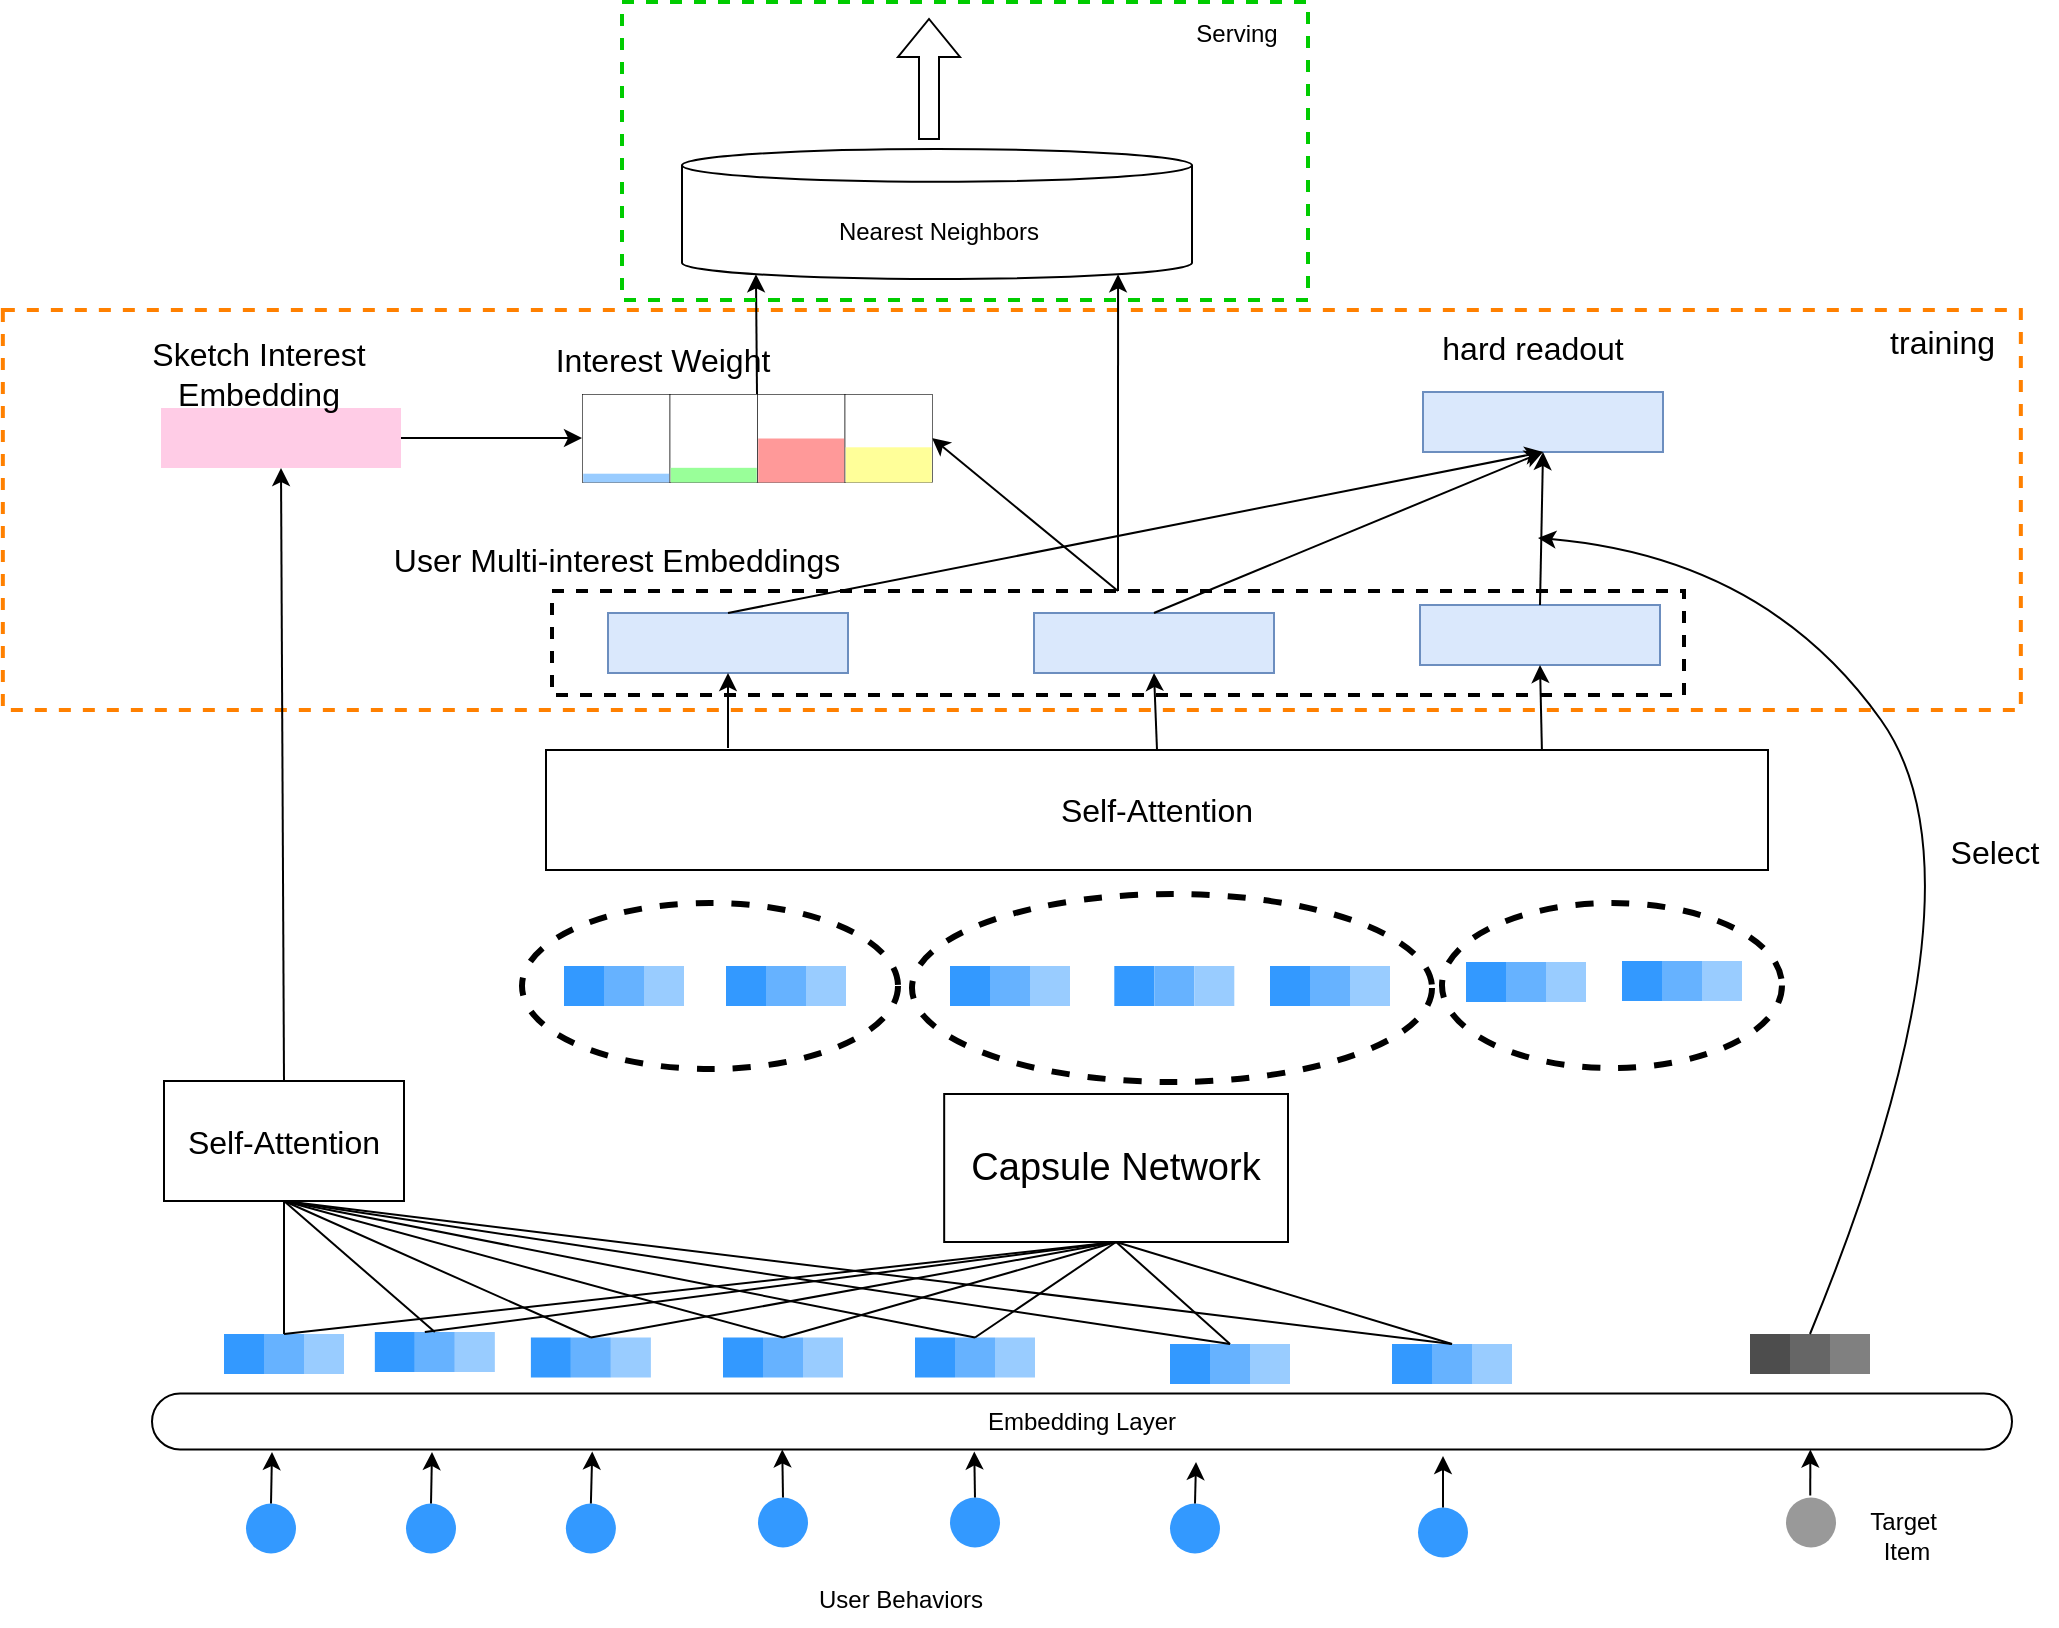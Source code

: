 <mxfile version="24.2.3" type="github">
  <diagram id="xxs9f7XkWUvfaM0idZEA" name="第 1 页">
    <mxGraphModel dx="1449" dy="862" grid="0" gridSize="10" guides="1" tooltips="1" connect="1" arrows="0" fold="1" page="1" pageScale="1" pageWidth="1169" pageHeight="827" math="0" shadow="0">
      <root>
        <mxCell id="0" />
        <mxCell id="1" parent="0" />
        <mxCell id="RtRES47J5Ojtq-fYCREe-252" value="" style="rounded=0;whiteSpace=wrap;html=1;dashed=1;strokeWidth=2;fillColor=none;strokeColor=#FF8000;" vertex="1" parent="1">
          <mxGeometry x="19.42" y="159" width="1009" height="200" as="geometry" />
        </mxCell>
        <mxCell id="RtRES47J5Ojtq-fYCREe-196" value="" style="group" vertex="1" connectable="0" parent="1">
          <mxGeometry x="330.5" y="6.0" width="339" height="160.0" as="geometry" />
        </mxCell>
        <mxCell id="RtRES47J5Ojtq-fYCREe-189" value="Serving" style="text;html=1;align=center;verticalAlign=middle;resizable=0;points=[];autosize=1;strokeColor=none;fillColor=none;" vertex="1" parent="RtRES47J5Ojtq-fYCREe-196">
          <mxGeometry x="275.5" y="1.99" width="59" height="26" as="geometry" />
        </mxCell>
        <mxCell id="RtRES47J5Ojtq-fYCREe-190" value="" style="shape=flexArrow;endArrow=classic;html=1;rounded=0;" edge="1" parent="RtRES47J5Ojtq-fYCREe-196">
          <mxGeometry width="50" height="50" relative="1" as="geometry">
            <mxPoint x="152" y="67.99" as="sourcePoint" />
            <mxPoint x="152" y="6.99" as="targetPoint" />
          </mxGeometry>
        </mxCell>
        <mxCell id="RtRES47J5Ojtq-fYCREe-191" value="" style="group" vertex="1" connectable="0" parent="RtRES47J5Ojtq-fYCREe-196">
          <mxGeometry x="28.5" y="72.5" width="255" height="65" as="geometry" />
        </mxCell>
        <mxCell id="RtRES47J5Ojtq-fYCREe-192" value="" style="shape=cylinder3;whiteSpace=wrap;html=1;boundedLbl=1;backgroundOutline=1;size=8.176;" vertex="1" parent="RtRES47J5Ojtq-fYCREe-191">
          <mxGeometry width="255" height="65" as="geometry" />
        </mxCell>
        <mxCell id="RtRES47J5Ojtq-fYCREe-193" value="Nearest N&lt;span style=&quot;background-color: initial;&quot;&gt;eighbors&lt;/span&gt;" style="text;html=1;align=center;verticalAlign=middle;resizable=0;points=[];autosize=1;strokeColor=none;fillColor=none;" vertex="1" parent="RtRES47J5Ojtq-fYCREe-191">
          <mxGeometry x="68.999" y="28.51" width="118" height="26" as="geometry" />
        </mxCell>
        <mxCell id="RtRES47J5Ojtq-fYCREe-122" value="" style="ellipse;whiteSpace=wrap;html=1;dashed=1;shadow=0;strokeWidth=3;fillColor=none;" vertex="1" parent="1">
          <mxGeometry x="739" y="455.5" width="170" height="82.5" as="geometry" />
        </mxCell>
        <mxCell id="eZbzr1Br7c3N-v60xn89-15" value="User Behaviors" style="text;html=1;align=center;verticalAlign=middle;resizable=0;points=[];autosize=1;strokeColor=none;fillColor=none;rotation=0;" parent="1" vertex="1">
          <mxGeometry x="418" y="791" width="100" height="26" as="geometry" />
        </mxCell>
        <mxCell id="4Mn8asKNzj84r8SPvgYz-38" value="" style="ellipse;whiteSpace=wrap;html=1;aspect=fixed;fillColor=#3399FF;strokeColor=none;container=0;" parent="1" vertex="1">
          <mxGeometry x="397.0" y="752.75" width="25" height="25" as="geometry" />
        </mxCell>
        <mxCell id="4Mn8asKNzj84r8SPvgYz-250" value="" style="ellipse;whiteSpace=wrap;html=1;aspect=fixed;fillColor=#3399FF;strokeColor=none;container=0;" parent="1" vertex="1">
          <mxGeometry x="493.0" y="752.75" width="25" height="25" as="geometry" />
        </mxCell>
        <mxCell id="eZbzr1Br7c3N-v60xn89-103" value="Embedding Layer" style="rounded=1;whiteSpace=wrap;html=1;arcSize=50;direction=west;rotation=0;" parent="1" vertex="1">
          <mxGeometry x="94" y="700.74" width="930" height="28.01" as="geometry" />
        </mxCell>
        <mxCell id="4Mn8asKNzj84r8SPvgYz-272" value="" style="ellipse;whiteSpace=wrap;html=1;aspect=fixed;fillColor=#999999;strokeColor=none;container=0;" parent="1" vertex="1">
          <mxGeometry x="911" y="752.75" width="25" height="25" as="geometry" />
        </mxCell>
        <mxCell id="4Mn8asKNzj84r8SPvgYz-296" value="Target&amp;nbsp;&lt;div style=&quot;font-size: 12px;&quot;&gt;Item&lt;/div&gt;" style="text;html=1;align=center;verticalAlign=middle;resizable=0;points=[];autosize=1;strokeColor=none;fillColor=none;fontSize=12;strokeWidth=1;" parent="1" vertex="1">
          <mxGeometry x="943.62" y="751.75" width="55" height="41" as="geometry" />
        </mxCell>
        <mxCell id="RtRES47J5Ojtq-fYCREe-1" value="" style="group" vertex="1" connectable="0" parent="1">
          <mxGeometry x="283.44" y="672.75" width="60" height="20" as="geometry" />
        </mxCell>
        <mxCell id="4Mn8asKNzj84r8SPvgYz-265" value="" style="whiteSpace=wrap;html=1;aspect=fixed;fillColor=#3399FF;strokeColor=none;container=0;flipV=0;" parent="RtRES47J5Ojtq-fYCREe-1" vertex="1">
          <mxGeometry width="20" height="20" as="geometry" />
        </mxCell>
        <mxCell id="4Mn8asKNzj84r8SPvgYz-266" value="" style="whiteSpace=wrap;html=1;aspect=fixed;fillColor=#66B2FF;strokeColor=none;container=0;flipV=0;" parent="RtRES47J5Ojtq-fYCREe-1" vertex="1">
          <mxGeometry x="20" width="20" height="20" as="geometry" />
        </mxCell>
        <mxCell id="4Mn8asKNzj84r8SPvgYz-267" value="" style="whiteSpace=wrap;html=1;aspect=fixed;fillColor=#99CCFF;strokeColor=none;container=0;flipV=0;" parent="RtRES47J5Ojtq-fYCREe-1" vertex="1">
          <mxGeometry x="40" width="20" height="20" as="geometry" />
        </mxCell>
        <mxCell id="RtRES47J5Ojtq-fYCREe-10" value="" style="group" vertex="1" connectable="0" parent="1">
          <mxGeometry x="714" y="676" width="60" height="20" as="geometry" />
        </mxCell>
        <mxCell id="RtRES47J5Ojtq-fYCREe-11" value="" style="whiteSpace=wrap;html=1;aspect=fixed;fillColor=#3399FF;strokeColor=none;container=0;flipV=0;" vertex="1" parent="RtRES47J5Ojtq-fYCREe-10">
          <mxGeometry width="20" height="20" as="geometry" />
        </mxCell>
        <mxCell id="RtRES47J5Ojtq-fYCREe-12" value="" style="whiteSpace=wrap;html=1;aspect=fixed;fillColor=#66B2FF;strokeColor=none;container=0;flipV=0;" vertex="1" parent="RtRES47J5Ojtq-fYCREe-10">
          <mxGeometry x="20" width="20" height="20" as="geometry" />
        </mxCell>
        <mxCell id="RtRES47J5Ojtq-fYCREe-13" value="" style="whiteSpace=wrap;html=1;aspect=fixed;fillColor=#99CCFF;strokeColor=none;container=0;flipV=0;" vertex="1" parent="RtRES47J5Ojtq-fYCREe-10">
          <mxGeometry x="40" width="20" height="20" as="geometry" />
        </mxCell>
        <mxCell id="RtRES47J5Ojtq-fYCREe-2" value="" style="group" vertex="1" connectable="0" parent="1">
          <mxGeometry x="379.5" y="672.75" width="60" height="20" as="geometry" />
        </mxCell>
        <mxCell id="RtRES47J5Ojtq-fYCREe-3" value="" style="whiteSpace=wrap;html=1;aspect=fixed;fillColor=#3399FF;strokeColor=none;container=0;flipV=0;" vertex="1" parent="RtRES47J5Ojtq-fYCREe-2">
          <mxGeometry width="20" height="20" as="geometry" />
        </mxCell>
        <mxCell id="RtRES47J5Ojtq-fYCREe-4" value="" style="whiteSpace=wrap;html=1;aspect=fixed;fillColor=#66B2FF;strokeColor=none;container=0;flipV=0;" vertex="1" parent="RtRES47J5Ojtq-fYCREe-2">
          <mxGeometry x="20" width="20" height="20" as="geometry" />
        </mxCell>
        <mxCell id="RtRES47J5Ojtq-fYCREe-5" value="" style="whiteSpace=wrap;html=1;aspect=fixed;fillColor=#99CCFF;strokeColor=none;container=0;flipV=0;" vertex="1" parent="RtRES47J5Ojtq-fYCREe-2">
          <mxGeometry x="40" width="20" height="20" as="geometry" />
        </mxCell>
        <mxCell id="RtRES47J5Ojtq-fYCREe-6" value="" style="group" vertex="1" connectable="0" parent="1">
          <mxGeometry x="475.5" y="672.75" width="60" height="20" as="geometry" />
        </mxCell>
        <mxCell id="RtRES47J5Ojtq-fYCREe-7" value="" style="whiteSpace=wrap;html=1;aspect=fixed;fillColor=#3399FF;strokeColor=none;container=0;flipV=0;" vertex="1" parent="RtRES47J5Ojtq-fYCREe-6">
          <mxGeometry width="20" height="20" as="geometry" />
        </mxCell>
        <mxCell id="RtRES47J5Ojtq-fYCREe-8" value="" style="whiteSpace=wrap;html=1;aspect=fixed;fillColor=#66B2FF;strokeColor=none;container=0;flipV=0;" vertex="1" parent="RtRES47J5Ojtq-fYCREe-6">
          <mxGeometry x="20" width="20" height="20" as="geometry" />
        </mxCell>
        <mxCell id="RtRES47J5Ojtq-fYCREe-9" value="" style="whiteSpace=wrap;html=1;aspect=fixed;fillColor=#99CCFF;strokeColor=none;container=0;flipV=0;" vertex="1" parent="RtRES47J5Ojtq-fYCREe-6">
          <mxGeometry x="40" width="20" height="20" as="geometry" />
        </mxCell>
        <mxCell id="4Mn8asKNzj84r8SPvgYz-212" value="" style="ellipse;whiteSpace=wrap;html=1;aspect=fixed;fillColor=#3399FF;strokeColor=none;container=0;" parent="1" vertex="1">
          <mxGeometry x="300.94" y="755.75" width="25" height="25" as="geometry" />
        </mxCell>
        <mxCell id="RtRES47J5Ojtq-fYCREe-15" value="" style="group" vertex="1" connectable="0" parent="1">
          <mxGeometry x="893" y="671" width="60" height="20" as="geometry" />
        </mxCell>
        <mxCell id="4Mn8asKNzj84r8SPvgYz-290" value="" style="whiteSpace=wrap;html=1;aspect=fixed;fillColor=#4D4D4D;strokeColor=none;container=0;" parent="RtRES47J5Ojtq-fYCREe-15" vertex="1">
          <mxGeometry width="20" height="20" as="geometry" />
        </mxCell>
        <mxCell id="4Mn8asKNzj84r8SPvgYz-291" value="" style="whiteSpace=wrap;html=1;aspect=fixed;fillColor=#666666;strokeColor=none;container=0;" parent="RtRES47J5Ojtq-fYCREe-15" vertex="1">
          <mxGeometry x="20" width="20" height="20" as="geometry" />
        </mxCell>
        <mxCell id="4Mn8asKNzj84r8SPvgYz-292" value="" style="whiteSpace=wrap;html=1;aspect=fixed;fillColor=#808080;strokeColor=none;container=0;" parent="RtRES47J5Ojtq-fYCREe-15" vertex="1">
          <mxGeometry x="40" width="20" height="20" as="geometry" />
        </mxCell>
        <mxCell id="RtRES47J5Ojtq-fYCREe-17" value="" style="ellipse;whiteSpace=wrap;html=1;aspect=fixed;fillColor=#3399FF;strokeColor=none;container=0;" vertex="1" parent="1">
          <mxGeometry x="603.0" y="755.75" width="25" height="25" as="geometry" />
        </mxCell>
        <mxCell id="RtRES47J5Ojtq-fYCREe-19" value="" style="endArrow=classic;html=1;rounded=0;exitX=0.5;exitY=0;exitDx=0;exitDy=0;" edge="1" parent="1" source="4Mn8asKNzj84r8SPvgYz-212">
          <mxGeometry width="50" height="50" relative="1" as="geometry">
            <mxPoint x="314.06" y="752.75" as="sourcePoint" />
            <mxPoint x="314.12" y="729.75" as="targetPoint" />
          </mxGeometry>
        </mxCell>
        <mxCell id="RtRES47J5Ojtq-fYCREe-20" value="" style="endArrow=classic;html=1;rounded=0;exitX=0.5;exitY=0;exitDx=0;exitDy=0;" edge="1" parent="1" source="RtRES47J5Ojtq-fYCREe-17">
          <mxGeometry width="50" height="50" relative="1" as="geometry">
            <mxPoint x="660" y="735" as="sourcePoint" />
            <mxPoint x="616" y="735" as="targetPoint" />
          </mxGeometry>
        </mxCell>
        <mxCell id="RtRES47J5Ojtq-fYCREe-21" value="" style="endArrow=classic;html=1;rounded=0;exitX=0.5;exitY=0;exitDx=0;exitDy=0;" edge="1" parent="1" source="4Mn8asKNzj84r8SPvgYz-38">
          <mxGeometry width="50" height="50" relative="1" as="geometry">
            <mxPoint x="409.07" y="751.75" as="sourcePoint" />
            <mxPoint x="409.13" y="728.75" as="targetPoint" />
          </mxGeometry>
        </mxCell>
        <mxCell id="RtRES47J5Ojtq-fYCREe-22" value="" style="endArrow=classic;html=1;rounded=0;exitX=0.5;exitY=0;exitDx=0;exitDy=0;" edge="1" parent="1" source="4Mn8asKNzj84r8SPvgYz-250">
          <mxGeometry width="50" height="50" relative="1" as="geometry">
            <mxPoint x="511" y="741" as="sourcePoint" />
            <mxPoint x="505.13" y="729.75" as="targetPoint" />
          </mxGeometry>
        </mxCell>
        <mxCell id="RtRES47J5Ojtq-fYCREe-23" value="" style="endArrow=classic;html=1;rounded=0;" edge="1" parent="1">
          <mxGeometry width="50" height="50" relative="1" as="geometry">
            <mxPoint x="923.12" y="751.75" as="sourcePoint" />
            <mxPoint x="923.18" y="728.75" as="targetPoint" />
          </mxGeometry>
        </mxCell>
        <mxCell id="RtRES47J5Ojtq-fYCREe-24" value="Capsule Network" style="whiteSpace=wrap;html=1;fontSize=19;" vertex="1" parent="1">
          <mxGeometry x="490.09" y="551" width="171.91" height="74" as="geometry" />
        </mxCell>
        <mxCell id="RtRES47J5Ojtq-fYCREe-25" value="" style="endArrow=none;html=1;rounded=0;entryX=0.5;entryY=1;entryDx=0;entryDy=0;exitX=0.5;exitY=0;exitDx=0;exitDy=0;" edge="1" parent="1" source="4Mn8asKNzj84r8SPvgYz-266" target="RtRES47J5Ojtq-fYCREe-24">
          <mxGeometry width="50" height="50" relative="1" as="geometry">
            <mxPoint x="315" y="656" as="sourcePoint" />
            <mxPoint x="402" y="604" as="targetPoint" />
          </mxGeometry>
        </mxCell>
        <mxCell id="RtRES47J5Ojtq-fYCREe-26" value="" style="endArrow=none;html=1;rounded=0;entryX=0.5;entryY=1;entryDx=0;entryDy=0;exitX=0.5;exitY=0;exitDx=0;exitDy=0;" edge="1" parent="1" source="RtRES47J5Ojtq-fYCREe-4" target="RtRES47J5Ojtq-fYCREe-24">
          <mxGeometry width="50" height="50" relative="1" as="geometry">
            <mxPoint x="371" y="654" as="sourcePoint" />
            <mxPoint x="531" y="624" as="targetPoint" />
          </mxGeometry>
        </mxCell>
        <mxCell id="RtRES47J5Ojtq-fYCREe-28" value="" style="endArrow=none;html=1;rounded=0;entryX=0.5;entryY=1;entryDx=0;entryDy=0;exitX=0.5;exitY=0;exitDx=0;exitDy=0;" edge="1" parent="1" source="RtRES47J5Ojtq-fYCREe-8" target="RtRES47J5Ojtq-fYCREe-24">
          <mxGeometry width="50" height="50" relative="1" as="geometry">
            <mxPoint x="467" y="656" as="sourcePoint" />
            <mxPoint x="596" y="617" as="targetPoint" />
          </mxGeometry>
        </mxCell>
        <mxCell id="RtRES47J5Ojtq-fYCREe-44" value="" style="group" vertex="1" connectable="0" parent="1">
          <mxGeometry x="205.42" y="670" width="60" height="20" as="geometry" />
        </mxCell>
        <mxCell id="RtRES47J5Ojtq-fYCREe-45" value="" style="whiteSpace=wrap;html=1;aspect=fixed;fillColor=#3399FF;strokeColor=none;container=0;flipV=0;" vertex="1" parent="RtRES47J5Ojtq-fYCREe-44">
          <mxGeometry width="20" height="20" as="geometry" />
        </mxCell>
        <mxCell id="RtRES47J5Ojtq-fYCREe-46" value="" style="whiteSpace=wrap;html=1;aspect=fixed;fillColor=#66B2FF;strokeColor=none;container=0;flipV=0;" vertex="1" parent="RtRES47J5Ojtq-fYCREe-44">
          <mxGeometry x="20" width="20" height="20" as="geometry" />
        </mxCell>
        <mxCell id="RtRES47J5Ojtq-fYCREe-47" value="" style="whiteSpace=wrap;html=1;aspect=fixed;fillColor=#99CCFF;strokeColor=none;container=0;flipV=0;" vertex="1" parent="RtRES47J5Ojtq-fYCREe-44">
          <mxGeometry x="40" width="20" height="20" as="geometry" />
        </mxCell>
        <mxCell id="RtRES47J5Ojtq-fYCREe-48" value="" style="group" vertex="1" connectable="0" parent="1">
          <mxGeometry x="130" y="671" width="60" height="20" as="geometry" />
        </mxCell>
        <mxCell id="RtRES47J5Ojtq-fYCREe-49" value="" style="whiteSpace=wrap;html=1;aspect=fixed;fillColor=#3399FF;strokeColor=none;container=0;flipV=0;" vertex="1" parent="RtRES47J5Ojtq-fYCREe-48">
          <mxGeometry width="20" height="20" as="geometry" />
        </mxCell>
        <mxCell id="RtRES47J5Ojtq-fYCREe-50" value="" style="whiteSpace=wrap;html=1;aspect=fixed;fillColor=#66B2FF;strokeColor=none;container=0;flipV=0;" vertex="1" parent="RtRES47J5Ojtq-fYCREe-48">
          <mxGeometry x="20" width="20" height="20" as="geometry" />
        </mxCell>
        <mxCell id="RtRES47J5Ojtq-fYCREe-51" value="" style="whiteSpace=wrap;html=1;aspect=fixed;fillColor=#99CCFF;strokeColor=none;container=0;flipV=0;" vertex="1" parent="RtRES47J5Ojtq-fYCREe-48">
          <mxGeometry x="40" width="20" height="20" as="geometry" />
        </mxCell>
        <mxCell id="RtRES47J5Ojtq-fYCREe-57" value="" style="group" vertex="1" connectable="0" parent="1">
          <mxGeometry x="603" y="676" width="60" height="20" as="geometry" />
        </mxCell>
        <mxCell id="RtRES47J5Ojtq-fYCREe-58" value="" style="whiteSpace=wrap;html=1;aspect=fixed;fillColor=#3399FF;strokeColor=none;container=0;flipV=0;" vertex="1" parent="RtRES47J5Ojtq-fYCREe-57">
          <mxGeometry width="20" height="20" as="geometry" />
        </mxCell>
        <mxCell id="RtRES47J5Ojtq-fYCREe-59" value="" style="whiteSpace=wrap;html=1;aspect=fixed;fillColor=#66B2FF;strokeColor=none;container=0;flipV=0;" vertex="1" parent="RtRES47J5Ojtq-fYCREe-57">
          <mxGeometry x="20" width="20" height="20" as="geometry" />
        </mxCell>
        <mxCell id="RtRES47J5Ojtq-fYCREe-60" value="" style="whiteSpace=wrap;html=1;aspect=fixed;fillColor=#99CCFF;strokeColor=none;container=0;flipV=0;" vertex="1" parent="RtRES47J5Ojtq-fYCREe-57">
          <mxGeometry x="40" width="20" height="20" as="geometry" />
        </mxCell>
        <mxCell id="RtRES47J5Ojtq-fYCREe-61" value="" style="ellipse;whiteSpace=wrap;html=1;aspect=fixed;fillColor=#3399FF;strokeColor=none;container=0;" vertex="1" parent="1">
          <mxGeometry x="221" y="755.75" width="25" height="25" as="geometry" />
        </mxCell>
        <mxCell id="RtRES47J5Ojtq-fYCREe-62" value="" style="ellipse;whiteSpace=wrap;html=1;aspect=fixed;fillColor=#3399FF;strokeColor=none;container=0;" vertex="1" parent="1">
          <mxGeometry x="141" y="755.75" width="25" height="25" as="geometry" />
        </mxCell>
        <mxCell id="RtRES47J5Ojtq-fYCREe-63" value="" style="ellipse;whiteSpace=wrap;html=1;aspect=fixed;fillColor=#3399FF;strokeColor=none;container=0;" vertex="1" parent="1">
          <mxGeometry x="727" y="757.75" width="25" height="25" as="geometry" />
        </mxCell>
        <mxCell id="RtRES47J5Ojtq-fYCREe-64" value="" style="endArrow=none;html=1;rounded=0;exitX=0.5;exitY=0;exitDx=0;exitDy=0;entryX=0.5;entryY=1;entryDx=0;entryDy=0;" edge="1" parent="1" source="RtRES47J5Ojtq-fYCREe-50" target="RtRES47J5Ojtq-fYCREe-24">
          <mxGeometry width="50" height="50" relative="1" as="geometry">
            <mxPoint x="157" y="668" as="sourcePoint" />
            <mxPoint x="207" y="618" as="targetPoint" />
          </mxGeometry>
        </mxCell>
        <mxCell id="RtRES47J5Ojtq-fYCREe-65" value="" style="endArrow=none;html=1;rounded=0;entryX=0.5;entryY=0;entryDx=0;entryDy=0;exitX=0.5;exitY=1;exitDx=0;exitDy=0;" edge="1" parent="1" source="RtRES47J5Ojtq-fYCREe-24" target="RtRES47J5Ojtq-fYCREe-59">
          <mxGeometry width="50" height="50" relative="1" as="geometry">
            <mxPoint x="532" y="593" as="sourcePoint" />
            <mxPoint x="582" y="543" as="targetPoint" />
          </mxGeometry>
        </mxCell>
        <mxCell id="RtRES47J5Ojtq-fYCREe-66" value="" style="endArrow=none;html=1;rounded=0;entryX=0.5;entryY=0;entryDx=0;entryDy=0;exitX=0.5;exitY=1;exitDx=0;exitDy=0;" edge="1" parent="1" source="RtRES47J5Ojtq-fYCREe-24" target="RtRES47J5Ojtq-fYCREe-12">
          <mxGeometry width="50" height="50" relative="1" as="geometry">
            <mxPoint x="546" y="597" as="sourcePoint" />
            <mxPoint x="596" y="547" as="targetPoint" />
          </mxGeometry>
        </mxCell>
        <mxCell id="RtRES47J5Ojtq-fYCREe-67" value="" style="endArrow=none;html=1;rounded=0;exitX=0.25;exitY=0;exitDx=0;exitDy=0;entryX=0.5;entryY=1;entryDx=0;entryDy=0;" edge="1" parent="1" source="RtRES47J5Ojtq-fYCREe-46" target="RtRES47J5Ojtq-fYCREe-24">
          <mxGeometry width="50" height="50" relative="1" as="geometry">
            <mxPoint x="83" y="631" as="sourcePoint" />
            <mxPoint x="133" y="581" as="targetPoint" />
          </mxGeometry>
        </mxCell>
        <mxCell id="RtRES47J5Ojtq-fYCREe-70" value="" style="endArrow=classic;html=1;rounded=0;exitX=0.5;exitY=0;exitDx=0;exitDy=0;" edge="1" parent="1" source="RtRES47J5Ojtq-fYCREe-62">
          <mxGeometry width="50" height="50" relative="1" as="geometry">
            <mxPoint x="130" y="755.75" as="sourcePoint" />
            <mxPoint x="154" y="730" as="targetPoint" />
          </mxGeometry>
        </mxCell>
        <mxCell id="RtRES47J5Ojtq-fYCREe-71" value="" style="endArrow=classic;html=1;rounded=0;exitX=0.5;exitY=0;exitDx=0;exitDy=0;" edge="1" parent="1" source="RtRES47J5Ojtq-fYCREe-61">
          <mxGeometry width="50" height="50" relative="1" as="geometry">
            <mxPoint x="333" y="776" as="sourcePoint" />
            <mxPoint x="234" y="730" as="targetPoint" />
          </mxGeometry>
        </mxCell>
        <mxCell id="RtRES47J5Ojtq-fYCREe-72" value="" style="endArrow=classic;html=1;rounded=0;exitX=0.5;exitY=0;exitDx=0;exitDy=0;" edge="1" parent="1" source="RtRES47J5Ojtq-fYCREe-63">
          <mxGeometry width="50" height="50" relative="1" as="geometry">
            <mxPoint x="676.5" y="773.25" as="sourcePoint" />
            <mxPoint x="739.5" y="732" as="targetPoint" />
          </mxGeometry>
        </mxCell>
        <mxCell id="RtRES47J5Ojtq-fYCREe-75" value="" style="group" vertex="1" connectable="0" parent="1">
          <mxGeometry x="493" y="487" width="60" height="20" as="geometry" />
        </mxCell>
        <mxCell id="RtRES47J5Ojtq-fYCREe-76" value="" style="whiteSpace=wrap;html=1;aspect=fixed;fillColor=#3399FF;strokeColor=none;container=0;flipV=0;" vertex="1" parent="RtRES47J5Ojtq-fYCREe-75">
          <mxGeometry width="20" height="20" as="geometry" />
        </mxCell>
        <mxCell id="RtRES47J5Ojtq-fYCREe-77" value="" style="whiteSpace=wrap;html=1;aspect=fixed;fillColor=#66B2FF;strokeColor=none;container=0;flipV=0;" vertex="1" parent="RtRES47J5Ojtq-fYCREe-75">
          <mxGeometry x="20" width="20" height="20" as="geometry" />
        </mxCell>
        <mxCell id="RtRES47J5Ojtq-fYCREe-78" value="" style="whiteSpace=wrap;html=1;aspect=fixed;fillColor=#99CCFF;strokeColor=none;container=0;flipV=0;" vertex="1" parent="RtRES47J5Ojtq-fYCREe-75">
          <mxGeometry x="40" width="20" height="20" as="geometry" />
        </mxCell>
        <mxCell id="RtRES47J5Ojtq-fYCREe-79" value="" style="group" vertex="1" connectable="0" parent="1">
          <mxGeometry x="381" y="487" width="60" height="20" as="geometry" />
        </mxCell>
        <mxCell id="RtRES47J5Ojtq-fYCREe-80" value="" style="whiteSpace=wrap;html=1;aspect=fixed;fillColor=#3399FF;strokeColor=none;container=0;flipV=0;" vertex="1" parent="RtRES47J5Ojtq-fYCREe-79">
          <mxGeometry width="20" height="20" as="geometry" />
        </mxCell>
        <mxCell id="RtRES47J5Ojtq-fYCREe-81" value="" style="whiteSpace=wrap;html=1;aspect=fixed;fillColor=#66B2FF;strokeColor=none;container=0;flipV=0;" vertex="1" parent="RtRES47J5Ojtq-fYCREe-79">
          <mxGeometry x="20" width="20" height="20" as="geometry" />
        </mxCell>
        <mxCell id="RtRES47J5Ojtq-fYCREe-82" value="" style="whiteSpace=wrap;html=1;aspect=fixed;fillColor=#99CCFF;strokeColor=none;container=0;flipV=0;" vertex="1" parent="RtRES47J5Ojtq-fYCREe-79">
          <mxGeometry x="40" width="20" height="20" as="geometry" />
        </mxCell>
        <mxCell id="RtRES47J5Ojtq-fYCREe-83" value="" style="group" vertex="1" connectable="0" parent="1">
          <mxGeometry x="300" y="487" width="60" height="20" as="geometry" />
        </mxCell>
        <mxCell id="RtRES47J5Ojtq-fYCREe-84" value="" style="whiteSpace=wrap;html=1;aspect=fixed;fillColor=#3399FF;strokeColor=none;container=0;flipV=0;" vertex="1" parent="RtRES47J5Ojtq-fYCREe-83">
          <mxGeometry width="20" height="20" as="geometry" />
        </mxCell>
        <mxCell id="RtRES47J5Ojtq-fYCREe-85" value="" style="whiteSpace=wrap;html=1;aspect=fixed;fillColor=#66B2FF;strokeColor=none;container=0;flipV=0;" vertex="1" parent="RtRES47J5Ojtq-fYCREe-83">
          <mxGeometry x="20" width="20" height="20" as="geometry" />
        </mxCell>
        <mxCell id="RtRES47J5Ojtq-fYCREe-86" value="" style="whiteSpace=wrap;html=1;aspect=fixed;fillColor=#99CCFF;strokeColor=none;container=0;flipV=0;" vertex="1" parent="RtRES47J5Ojtq-fYCREe-83">
          <mxGeometry x="40" width="20" height="20" as="geometry" />
        </mxCell>
        <mxCell id="RtRES47J5Ojtq-fYCREe-91" value="" style="group" vertex="1" connectable="0" parent="1">
          <mxGeometry x="653" y="487" width="60" height="20" as="geometry" />
        </mxCell>
        <mxCell id="RtRES47J5Ojtq-fYCREe-92" value="" style="whiteSpace=wrap;html=1;aspect=fixed;fillColor=#3399FF;strokeColor=none;container=0;flipV=0;" vertex="1" parent="RtRES47J5Ojtq-fYCREe-91">
          <mxGeometry width="20" height="20" as="geometry" />
        </mxCell>
        <mxCell id="RtRES47J5Ojtq-fYCREe-93" value="" style="whiteSpace=wrap;html=1;aspect=fixed;fillColor=#66B2FF;strokeColor=none;container=0;flipV=0;" vertex="1" parent="RtRES47J5Ojtq-fYCREe-91">
          <mxGeometry x="20" width="20" height="20" as="geometry" />
        </mxCell>
        <mxCell id="RtRES47J5Ojtq-fYCREe-94" value="" style="whiteSpace=wrap;html=1;aspect=fixed;fillColor=#99CCFF;strokeColor=none;container=0;flipV=0;" vertex="1" parent="RtRES47J5Ojtq-fYCREe-91">
          <mxGeometry x="40" width="20" height="20" as="geometry" />
        </mxCell>
        <mxCell id="RtRES47J5Ojtq-fYCREe-95" value="" style="group" vertex="1" connectable="0" parent="1">
          <mxGeometry x="575.15" y="487" width="172.85" height="55" as="geometry" />
        </mxCell>
        <mxCell id="RtRES47J5Ojtq-fYCREe-96" value="" style="whiteSpace=wrap;html=1;aspect=fixed;fillColor=#3399FF;strokeColor=none;container=0;flipV=0;" vertex="1" parent="RtRES47J5Ojtq-fYCREe-95">
          <mxGeometry width="20" height="20" as="geometry" />
        </mxCell>
        <mxCell id="RtRES47J5Ojtq-fYCREe-97" value="" style="whiteSpace=wrap;html=1;aspect=fixed;fillColor=#66B2FF;strokeColor=none;container=0;flipV=0;" vertex="1" parent="RtRES47J5Ojtq-fYCREe-95">
          <mxGeometry x="20" width="20" height="20" as="geometry" />
        </mxCell>
        <mxCell id="RtRES47J5Ojtq-fYCREe-98" value="" style="whiteSpace=wrap;html=1;aspect=fixed;fillColor=#99CCFF;strokeColor=none;container=0;flipV=0;" vertex="1" parent="RtRES47J5Ojtq-fYCREe-95">
          <mxGeometry x="40" width="20" height="20" as="geometry" />
        </mxCell>
        <mxCell id="RtRES47J5Ojtq-fYCREe-104" value="Self-Attention" style="rounded=0;whiteSpace=wrap;html=1;fontSize=16;" vertex="1" parent="1">
          <mxGeometry x="291" y="379" width="611" height="60" as="geometry" />
        </mxCell>
        <mxCell id="RtRES47J5Ojtq-fYCREe-106" value="" style="rounded=0;whiteSpace=wrap;html=1;fillColor=#dae8fc;strokeColor=#6c8ebf;direction=west;flipH=0;flipV=1;container=0;" vertex="1" parent="1">
          <mxGeometry x="728" y="306.5" width="120" height="30" as="geometry" />
        </mxCell>
        <mxCell id="RtRES47J5Ojtq-fYCREe-107" value="" style="rounded=0;whiteSpace=wrap;html=1;fillColor=#dae8fc;strokeColor=#6c8ebf;direction=west;flipH=0;flipV=1;container=0;" vertex="1" parent="1">
          <mxGeometry x="322.0" y="310.5" width="120" height="30" as="geometry" />
        </mxCell>
        <mxCell id="RtRES47J5Ojtq-fYCREe-108" value="" style="rounded=0;whiteSpace=wrap;html=1;fillColor=#dae8fc;strokeColor=#6c8ebf;direction=west;flipH=0;flipV=1;container=0;" vertex="1" parent="1">
          <mxGeometry x="535" y="310.5" width="120" height="30" as="geometry" />
        </mxCell>
        <mxCell id="RtRES47J5Ojtq-fYCREe-109" value="User Multi-interest Embeddings" style="text;html=1;align=center;verticalAlign=middle;resizable=0;points=[];autosize=1;strokeColor=none;fillColor=none;fontSize=16;" vertex="1" parent="1">
          <mxGeometry x="205.42" y="268.5" width="241" height="31" as="geometry" />
        </mxCell>
        <mxCell id="RtRES47J5Ojtq-fYCREe-110" value="Self-Attention" style="rounded=0;whiteSpace=wrap;html=1;fontSize=16;" vertex="1" parent="1">
          <mxGeometry x="100" y="544.5" width="120" height="60" as="geometry" />
        </mxCell>
        <mxCell id="RtRES47J5Ojtq-fYCREe-112" value="" style="endArrow=none;html=1;rounded=0;entryX=0.5;entryY=1;entryDx=0;entryDy=0;exitX=0.5;exitY=0;exitDx=0;exitDy=0;" edge="1" parent="1" source="RtRES47J5Ojtq-fYCREe-50" target="RtRES47J5Ojtq-fYCREe-110">
          <mxGeometry width="50" height="50" relative="1" as="geometry">
            <mxPoint x="661" y="599" as="sourcePoint" />
            <mxPoint x="775" y="568" as="targetPoint" />
          </mxGeometry>
        </mxCell>
        <mxCell id="RtRES47J5Ojtq-fYCREe-113" value="" style="endArrow=none;html=1;rounded=0;entryX=0.5;entryY=1;entryDx=0;entryDy=0;exitX=0.5;exitY=0;exitDx=0;exitDy=0;" edge="1" parent="1" source="RtRES47J5Ojtq-fYCREe-46" target="RtRES47J5Ojtq-fYCREe-110">
          <mxGeometry width="50" height="50" relative="1" as="geometry">
            <mxPoint x="232" y="625" as="sourcePoint" />
            <mxPoint x="909" y="592" as="targetPoint" />
          </mxGeometry>
        </mxCell>
        <mxCell id="RtRES47J5Ojtq-fYCREe-114" value="" style="endArrow=none;html=1;rounded=0;exitX=0.5;exitY=0;exitDx=0;exitDy=0;entryX=0.5;entryY=1;entryDx=0;entryDy=0;" edge="1" parent="1" source="4Mn8asKNzj84r8SPvgYz-266" target="RtRES47J5Ojtq-fYCREe-110">
          <mxGeometry width="50" height="50" relative="1" as="geometry">
            <mxPoint x="288" y="624" as="sourcePoint" />
            <mxPoint x="919" y="602" as="targetPoint" />
          </mxGeometry>
        </mxCell>
        <mxCell id="RtRES47J5Ojtq-fYCREe-115" value="" style="endArrow=none;html=1;rounded=0;entryX=0.5;entryY=1;entryDx=0;entryDy=0;exitX=0.5;exitY=0;exitDx=0;exitDy=0;" edge="1" parent="1" source="RtRES47J5Ojtq-fYCREe-4" target="RtRES47J5Ojtq-fYCREe-110">
          <mxGeometry width="50" height="50" relative="1" as="geometry">
            <mxPoint x="190" y="701" as="sourcePoint" />
            <mxPoint x="929" y="612" as="targetPoint" />
          </mxGeometry>
        </mxCell>
        <mxCell id="RtRES47J5Ojtq-fYCREe-116" value="" style="endArrow=none;html=1;rounded=0;entryX=0.5;entryY=1;entryDx=0;entryDy=0;exitX=0.5;exitY=0;exitDx=0;exitDy=0;" edge="1" parent="1" source="RtRES47J5Ojtq-fYCREe-8" target="RtRES47J5Ojtq-fYCREe-110">
          <mxGeometry width="50" height="50" relative="1" as="geometry">
            <mxPoint x="200" y="711" as="sourcePoint" />
            <mxPoint x="939" y="622" as="targetPoint" />
          </mxGeometry>
        </mxCell>
        <mxCell id="RtRES47J5Ojtq-fYCREe-117" value="" style="endArrow=none;html=1;rounded=0;entryX=0.5;entryY=1;entryDx=0;entryDy=0;exitX=0.5;exitY=0;exitDx=0;exitDy=0;" edge="1" parent="1" source="RtRES47J5Ojtq-fYCREe-59" target="RtRES47J5Ojtq-fYCREe-110">
          <mxGeometry width="50" height="50" relative="1" as="geometry">
            <mxPoint x="672" y="649" as="sourcePoint" />
            <mxPoint x="949" y="632" as="targetPoint" />
          </mxGeometry>
        </mxCell>
        <mxCell id="RtRES47J5Ojtq-fYCREe-118" value="" style="endArrow=none;html=1;rounded=0;entryX=0.5;entryY=1;entryDx=0;entryDy=0;exitX=0.5;exitY=0;exitDx=0;exitDy=0;" edge="1" parent="1" source="RtRES47J5Ojtq-fYCREe-12" target="RtRES47J5Ojtq-fYCREe-110">
          <mxGeometry width="50" height="50" relative="1" as="geometry">
            <mxPoint x="220" y="731" as="sourcePoint" />
            <mxPoint x="959" y="642" as="targetPoint" />
          </mxGeometry>
        </mxCell>
        <mxCell id="RtRES47J5Ojtq-fYCREe-119" value="" style="endArrow=classic;html=1;rounded=0;exitX=0.5;exitY=0;exitDx=0;exitDy=0;entryX=0.5;entryY=0;entryDx=0;entryDy=0;" edge="1" parent="1" source="RtRES47J5Ojtq-fYCREe-110" target="RtRES47J5Ojtq-fYCREe-42">
          <mxGeometry width="50" height="50" relative="1" as="geometry">
            <mxPoint x="156" y="458" as="sourcePoint" />
            <mxPoint x="161" y="355" as="targetPoint" />
          </mxGeometry>
        </mxCell>
        <mxCell id="RtRES47J5Ojtq-fYCREe-120" value="" style="ellipse;whiteSpace=wrap;html=1;dashed=1;shadow=0;strokeWidth=3;fillColor=none;" vertex="1" parent="1">
          <mxGeometry x="279" y="455.5" width="188" height="83" as="geometry" />
        </mxCell>
        <mxCell id="RtRES47J5Ojtq-fYCREe-121" value="" style="ellipse;whiteSpace=wrap;html=1;dashed=1;shadow=0;strokeWidth=3;fillColor=none;" vertex="1" parent="1">
          <mxGeometry x="474" y="451" width="260" height="94" as="geometry" />
        </mxCell>
        <mxCell id="RtRES47J5Ojtq-fYCREe-125" value="" style="endArrow=classic;html=1;rounded=0;entryX=0.5;entryY=0;entryDx=0;entryDy=0;" edge="1" parent="1" target="RtRES47J5Ojtq-fYCREe-107">
          <mxGeometry width="50" height="50" relative="1" as="geometry">
            <mxPoint x="382" y="378" as="sourcePoint" />
            <mxPoint x="418" y="327" as="targetPoint" />
          </mxGeometry>
        </mxCell>
        <mxCell id="RtRES47J5Ojtq-fYCREe-126" value="" style="endArrow=classic;html=1;rounded=0;entryX=0.5;entryY=0;entryDx=0;entryDy=0;exitX=0.5;exitY=0;exitDx=0;exitDy=0;" edge="1" parent="1" source="RtRES47J5Ojtq-fYCREe-104" target="RtRES47J5Ojtq-fYCREe-108">
          <mxGeometry width="50" height="50" relative="1" as="geometry">
            <mxPoint x="385" y="385" as="sourcePoint" />
            <mxPoint x="397" y="333" as="targetPoint" />
          </mxGeometry>
        </mxCell>
        <mxCell id="RtRES47J5Ojtq-fYCREe-127" value="" style="endArrow=classic;html=1;rounded=0;entryX=0.5;entryY=0;entryDx=0;entryDy=0;exitX=0.815;exitY=0.009;exitDx=0;exitDy=0;exitPerimeter=0;" edge="1" parent="1" source="RtRES47J5Ojtq-fYCREe-104" target="RtRES47J5Ojtq-fYCREe-106">
          <mxGeometry width="50" height="50" relative="1" as="geometry">
            <mxPoint x="817.5" y="375" as="sourcePoint" />
            <mxPoint x="407" y="343" as="targetPoint" />
          </mxGeometry>
        </mxCell>
        <mxCell id="RtRES47J5Ojtq-fYCREe-131" value="" style="rounded=0;whiteSpace=wrap;html=1;fillColor=#dae8fc;strokeColor=#6c8ebf;direction=west;flipH=0;flipV=1;container=0;" vertex="1" parent="1">
          <mxGeometry x="729.5" y="200" width="120" height="30" as="geometry" />
        </mxCell>
        <mxCell id="RtRES47J5Ojtq-fYCREe-132" value="" style="endArrow=classic;html=1;rounded=0;entryX=0.5;entryY=0;entryDx=0;entryDy=0;exitX=0.5;exitY=1;exitDx=0;exitDy=0;" edge="1" parent="1" source="RtRES47J5Ojtq-fYCREe-107" target="RtRES47J5Ojtq-fYCREe-131">
          <mxGeometry width="50" height="50" relative="1" as="geometry">
            <mxPoint x="479" y="277" as="sourcePoint" />
            <mxPoint x="529" y="227" as="targetPoint" />
          </mxGeometry>
        </mxCell>
        <mxCell id="RtRES47J5Ojtq-fYCREe-134" value="" style="endArrow=classic;html=1;rounded=0;entryX=0.5;entryY=0;entryDx=0;entryDy=0;exitX=0.5;exitY=1;exitDx=0;exitDy=0;" edge="1" parent="1" source="RtRES47J5Ojtq-fYCREe-108" target="RtRES47J5Ojtq-fYCREe-131">
          <mxGeometry width="50" height="50" relative="1" as="geometry">
            <mxPoint x="397" y="303" as="sourcePoint" />
            <mxPoint x="669" y="225" as="targetPoint" />
          </mxGeometry>
        </mxCell>
        <mxCell id="RtRES47J5Ojtq-fYCREe-135" value="" style="endArrow=classic;html=1;rounded=0;entryX=0.5;entryY=0;entryDx=0;entryDy=0;exitX=0.5;exitY=1;exitDx=0;exitDy=0;" edge="1" parent="1" source="RtRES47J5Ojtq-fYCREe-106" target="RtRES47J5Ojtq-fYCREe-131">
          <mxGeometry width="50" height="50" relative="1" as="geometry">
            <mxPoint x="407" y="313" as="sourcePoint" />
            <mxPoint x="679" y="235" as="targetPoint" />
          </mxGeometry>
        </mxCell>
        <mxCell id="RtRES47J5Ojtq-fYCREe-136" value="" style="curved=1;endArrow=classic;html=1;rounded=0;exitX=0.5;exitY=0;exitDx=0;exitDy=0;" edge="1" parent="1" source="4Mn8asKNzj84r8SPvgYz-291">
          <mxGeometry width="50" height="50" relative="1" as="geometry">
            <mxPoint x="1047" y="482" as="sourcePoint" />
            <mxPoint x="787" y="273" as="targetPoint" />
            <Array as="points">
              <mxPoint x="1016" y="445" />
              <mxPoint x="901" y="283" />
            </Array>
          </mxGeometry>
        </mxCell>
        <mxCell id="RtRES47J5Ojtq-fYCREe-99" value="" style="group" vertex="1" connectable="0" parent="1">
          <mxGeometry x="829" y="484.5" width="80.74" height="60" as="geometry" />
        </mxCell>
        <mxCell id="RtRES47J5Ojtq-fYCREe-100" value="" style="whiteSpace=wrap;html=1;aspect=fixed;fillColor=#3399FF;strokeColor=none;container=0;flipV=0;" vertex="1" parent="RtRES47J5Ojtq-fYCREe-99">
          <mxGeometry width="20" height="20" as="geometry" />
        </mxCell>
        <mxCell id="RtRES47J5Ojtq-fYCREe-101" value="" style="whiteSpace=wrap;html=1;aspect=fixed;fillColor=#66B2FF;strokeColor=none;container=0;flipV=0;" vertex="1" parent="RtRES47J5Ojtq-fYCREe-99">
          <mxGeometry x="20" width="20" height="20" as="geometry" />
        </mxCell>
        <mxCell id="RtRES47J5Ojtq-fYCREe-102" value="" style="whiteSpace=wrap;html=1;aspect=fixed;fillColor=#99CCFF;strokeColor=none;container=0;flipV=0;" vertex="1" parent="RtRES47J5Ojtq-fYCREe-99">
          <mxGeometry x="40" width="20" height="20" as="geometry" />
        </mxCell>
        <mxCell id="RtRES47J5Ojtq-fYCREe-138" value="" style="group" vertex="1" connectable="0" parent="1">
          <mxGeometry x="751" y="485" width="60" height="20" as="geometry" />
        </mxCell>
        <mxCell id="RtRES47J5Ojtq-fYCREe-88" value="" style="whiteSpace=wrap;html=1;aspect=fixed;fillColor=#3399FF;strokeColor=none;container=0;flipV=0;" vertex="1" parent="RtRES47J5Ojtq-fYCREe-138">
          <mxGeometry width="20" height="20" as="geometry" />
        </mxCell>
        <mxCell id="RtRES47J5Ojtq-fYCREe-89" value="" style="whiteSpace=wrap;html=1;aspect=fixed;fillColor=#66B2FF;strokeColor=none;container=0;flipV=0;" vertex="1" parent="RtRES47J5Ojtq-fYCREe-138">
          <mxGeometry x="20" width="20" height="20" as="geometry" />
        </mxCell>
        <mxCell id="RtRES47J5Ojtq-fYCREe-90" value="" style="whiteSpace=wrap;html=1;aspect=fixed;fillColor=#99CCFF;strokeColor=none;container=0;flipV=0;" vertex="1" parent="RtRES47J5Ojtq-fYCREe-138">
          <mxGeometry x="40" width="20" height="20" as="geometry" />
        </mxCell>
        <mxCell id="RtRES47J5Ojtq-fYCREe-139" value="Select" style="text;html=1;align=center;verticalAlign=middle;resizable=0;points=[];autosize=1;strokeColor=none;fillColor=none;fontSize=16;" vertex="1" parent="1">
          <mxGeometry x="984" y="414" width="62" height="31" as="geometry" />
        </mxCell>
        <mxCell id="RtRES47J5Ojtq-fYCREe-143" value="" style="rounded=0;whiteSpace=wrap;html=1;dashed=1;strokeWidth=2;fillColor=none;" vertex="1" parent="1">
          <mxGeometry x="294" y="299.5" width="566" height="52" as="geometry" />
        </mxCell>
        <mxCell id="RtRES47J5Ojtq-fYCREe-42" value="" style="rounded=0;whiteSpace=wrap;html=1;fillColor=#FFCCE6;fontColor=#ffffff;strokeColor=none;direction=west;flipH=0;flipV=1;" vertex="1" parent="1">
          <mxGeometry x="98.5" y="208" width="120" height="30" as="geometry" />
        </mxCell>
        <mxCell id="RtRES47J5Ojtq-fYCREe-43" value="&lt;font style=&quot;font-size: 16px;&quot;&gt;Sketch Interest&lt;/font&gt;&lt;div style=&quot;font-size: 16px;&quot;&gt;&lt;font style=&quot;font-size: 16px;&quot;&gt;Embedding&lt;/font&gt;&lt;/div&gt;" style="text;html=1;align=center;verticalAlign=middle;resizable=0;points=[];autosize=1;strokeColor=none;fillColor=none;" vertex="1" parent="1">
          <mxGeometry x="84" y="166" width="125" height="50" as="geometry" />
        </mxCell>
        <mxCell id="RtRES47J5Ojtq-fYCREe-145" value="" style="endArrow=classic;html=1;rounded=0;exitX=0;exitY=0.5;exitDx=0;exitDy=0;entryX=0;entryY=0.5;entryDx=0;entryDy=0;" edge="1" parent="1" source="RtRES47J5Ojtq-fYCREe-42" target="RtRES47J5Ojtq-fYCREe-167">
          <mxGeometry width="50" height="50" relative="1" as="geometry">
            <mxPoint x="233" y="239" as="sourcePoint" />
            <mxPoint x="283" y="189" as="targetPoint" />
          </mxGeometry>
        </mxCell>
        <mxCell id="RtRES47J5Ojtq-fYCREe-146" value="" style="endArrow=classic;html=1;rounded=0;exitX=0.5;exitY=0;exitDx=0;exitDy=0;entryX=1;entryY=0.5;entryDx=0;entryDy=0;" edge="1" parent="1" source="RtRES47J5Ojtq-fYCREe-143" target="RtRES47J5Ojtq-fYCREe-176">
          <mxGeometry width="50" height="50" relative="1" as="geometry">
            <mxPoint x="255" y="224" as="sourcePoint" />
            <mxPoint x="463" y="218" as="targetPoint" />
          </mxGeometry>
        </mxCell>
        <mxCell id="RtRES47J5Ojtq-fYCREe-194" value="" style="endArrow=classic;html=1;rounded=0;exitX=0.5;exitY=0;exitDx=0;exitDy=0;entryX=0.855;entryY=1;entryDx=0;entryDy=-2.371;entryPerimeter=0;" edge="1" parent="1" source="RtRES47J5Ojtq-fYCREe-143" target="RtRES47J5Ojtq-fYCREe-192">
          <mxGeometry width="50" height="50" relative="1" as="geometry">
            <mxPoint x="624" y="114" as="sourcePoint" />
            <mxPoint x="590" y="54" as="targetPoint" />
          </mxGeometry>
        </mxCell>
        <mxCell id="RtRES47J5Ojtq-fYCREe-164" value="" style="group" vertex="1" connectable="0" parent="1">
          <mxGeometry x="344" y="159" width="175" height="88" as="geometry" />
        </mxCell>
        <mxCell id="RtRES47J5Ojtq-fYCREe-165" value="" style="group" vertex="1" connectable="0" parent="RtRES47J5Ojtq-fYCREe-164">
          <mxGeometry x="-35" y="42" width="175" height="44" as="geometry" />
        </mxCell>
        <mxCell id="RtRES47J5Ojtq-fYCREe-166" value="" style="group" vertex="1" connectable="0" parent="RtRES47J5Ojtq-fYCREe-165">
          <mxGeometry width="43.75" height="44" as="geometry" />
        </mxCell>
        <mxCell id="RtRES47J5Ojtq-fYCREe-167" value="" style="rounded=0;whiteSpace=wrap;html=1;strokeWidth=0.3;strokeColor=default;" vertex="1" parent="RtRES47J5Ojtq-fYCREe-166">
          <mxGeometry width="43.75" height="44" as="geometry" />
        </mxCell>
        <mxCell id="RtRES47J5Ojtq-fYCREe-168" value="" style="whiteSpace=wrap;html=1;fillColor=#99CCFF;strokeColor=none;strokeWidth=0.5;" vertex="1" parent="RtRES47J5Ojtq-fYCREe-166">
          <mxGeometry x="0.365" y="39.6" width="43.021" height="4.4" as="geometry" />
        </mxCell>
        <mxCell id="RtRES47J5Ojtq-fYCREe-169" value="" style="group" vertex="1" connectable="0" parent="RtRES47J5Ojtq-fYCREe-165">
          <mxGeometry x="43.75" width="43.75" height="44" as="geometry" />
        </mxCell>
        <mxCell id="RtRES47J5Ojtq-fYCREe-170" value="" style="rounded=0;whiteSpace=wrap;html=1;strokeWidth=0.3;strokeColor=default;" vertex="1" parent="RtRES47J5Ojtq-fYCREe-169">
          <mxGeometry width="43.75" height="44" as="geometry" />
        </mxCell>
        <mxCell id="RtRES47J5Ojtq-fYCREe-171" value="" style="whiteSpace=wrap;html=1;fillColor=#99FF99;strokeColor=none;strokeWidth=0.5;" vertex="1" parent="RtRES47J5Ojtq-fYCREe-169">
          <mxGeometry x="0.365" y="36.667" width="43.021" height="7.333" as="geometry" />
        </mxCell>
        <mxCell id="RtRES47J5Ojtq-fYCREe-172" value="" style="group" vertex="1" connectable="0" parent="RtRES47J5Ojtq-fYCREe-165">
          <mxGeometry x="87.5" width="43.75" height="44" as="geometry" />
        </mxCell>
        <mxCell id="RtRES47J5Ojtq-fYCREe-173" value="" style="rounded=0;whiteSpace=wrap;html=1;strokeWidth=0.3;strokeColor=default;" vertex="1" parent="RtRES47J5Ojtq-fYCREe-172">
          <mxGeometry width="43.75" height="44" as="geometry" />
        </mxCell>
        <mxCell id="RtRES47J5Ojtq-fYCREe-174" value="" style="whiteSpace=wrap;html=1;fillColor=#FF9999;strokeColor=none;strokeWidth=0.5;" vertex="1" parent="RtRES47J5Ojtq-fYCREe-172">
          <mxGeometry x="0.365" y="22" width="43.021" height="22" as="geometry" />
        </mxCell>
        <mxCell id="RtRES47J5Ojtq-fYCREe-175" value="" style="group" vertex="1" connectable="0" parent="RtRES47J5Ojtq-fYCREe-165">
          <mxGeometry x="131.25" width="43.75" height="44" as="geometry" />
        </mxCell>
        <mxCell id="RtRES47J5Ojtq-fYCREe-176" value="" style="rounded=0;whiteSpace=wrap;html=1;strokeWidth=0.3;strokeColor=default;" vertex="1" parent="RtRES47J5Ojtq-fYCREe-175">
          <mxGeometry width="43.75" height="44" as="geometry" />
        </mxCell>
        <mxCell id="RtRES47J5Ojtq-fYCREe-177" value="" style="whiteSpace=wrap;html=1;fillColor=#FFFF99;strokeColor=none;strokeWidth=0.5;" vertex="1" parent="RtRES47J5Ojtq-fYCREe-175">
          <mxGeometry x="0.365" y="26.4" width="43.021" height="17.6" as="geometry" />
        </mxCell>
        <mxCell id="RtRES47J5Ojtq-fYCREe-178" value="&lt;font style=&quot;font-size: 16px;&quot;&gt;Interest Weight&lt;/font&gt;" style="text;html=1;align=center;verticalAlign=middle;resizable=0;points=[];autosize=1;strokeColor=none;fillColor=none;" vertex="1" parent="1">
          <mxGeometry x="286" y="168.999" width="125" height="31" as="geometry" />
        </mxCell>
        <mxCell id="RtRES47J5Ojtq-fYCREe-197" value="" style="endArrow=classic;html=1;rounded=0;exitX=0;exitY=0;exitDx=0;exitDy=0;entryX=0.145;entryY=1;entryDx=0;entryDy=-2.371;entryPerimeter=0;" edge="1" parent="1" source="RtRES47J5Ojtq-fYCREe-173" target="RtRES47J5Ojtq-fYCREe-192">
          <mxGeometry width="50" height="50" relative="1" as="geometry">
            <mxPoint x="192" y="-61" as="sourcePoint" />
            <mxPoint x="242" y="-111" as="targetPoint" />
          </mxGeometry>
        </mxCell>
        <mxCell id="RtRES47J5Ojtq-fYCREe-251" value="hard readout" style="text;html=1;align=center;verticalAlign=middle;resizable=0;points=[];autosize=1;strokeColor=none;fillColor=none;fontSize=16;" vertex="1" parent="1">
          <mxGeometry x="729.5" y="162.5" width="109" height="31" as="geometry" />
        </mxCell>
        <mxCell id="RtRES47J5Ojtq-fYCREe-253" value="training&amp;nbsp;" style="text;html=1;align=center;verticalAlign=middle;resizable=0;points=[];autosize=1;strokeColor=none;fillColor=none;fontSize=16;" vertex="1" parent="1">
          <mxGeometry x="953.42" y="159" width="75" height="31" as="geometry" />
        </mxCell>
        <mxCell id="RtRES47J5Ojtq-fYCREe-254" value="" style="rounded=0;whiteSpace=wrap;html=1;dashed=1;strokeWidth=2;fillColor=none;strokeColor=#00CC00;" vertex="1" parent="1">
          <mxGeometry x="329" y="5" width="343" height="149" as="geometry" />
        </mxCell>
      </root>
    </mxGraphModel>
  </diagram>
</mxfile>
